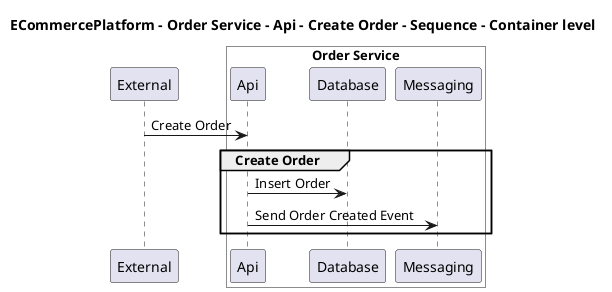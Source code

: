 @startuml

title ECommercePlatform - Order Service - Api - Create Order - Sequence - Container level

participant "External" as C4InterFlow.SoftwareSystems.ExternalSystem

box "Order Service" #White
    participant "Api" as ECommercePlatform.SoftwareSystems.OrderService.Containers.Api
    participant "Database" as ECommercePlatform.SoftwareSystems.OrderService.Containers.Database
    participant "Messaging" as ECommercePlatform.SoftwareSystems.OrderService.Containers.Messaging
end box


C4InterFlow.SoftwareSystems.ExternalSystem -> ECommercePlatform.SoftwareSystems.OrderService.Containers.Api : Create Order
group Create Order
ECommercePlatform.SoftwareSystems.OrderService.Containers.Api -> ECommercePlatform.SoftwareSystems.OrderService.Containers.Database : Insert Order
ECommercePlatform.SoftwareSystems.OrderService.Containers.Api -> ECommercePlatform.SoftwareSystems.OrderService.Containers.Messaging : Send Order Created Event
end


@enduml
